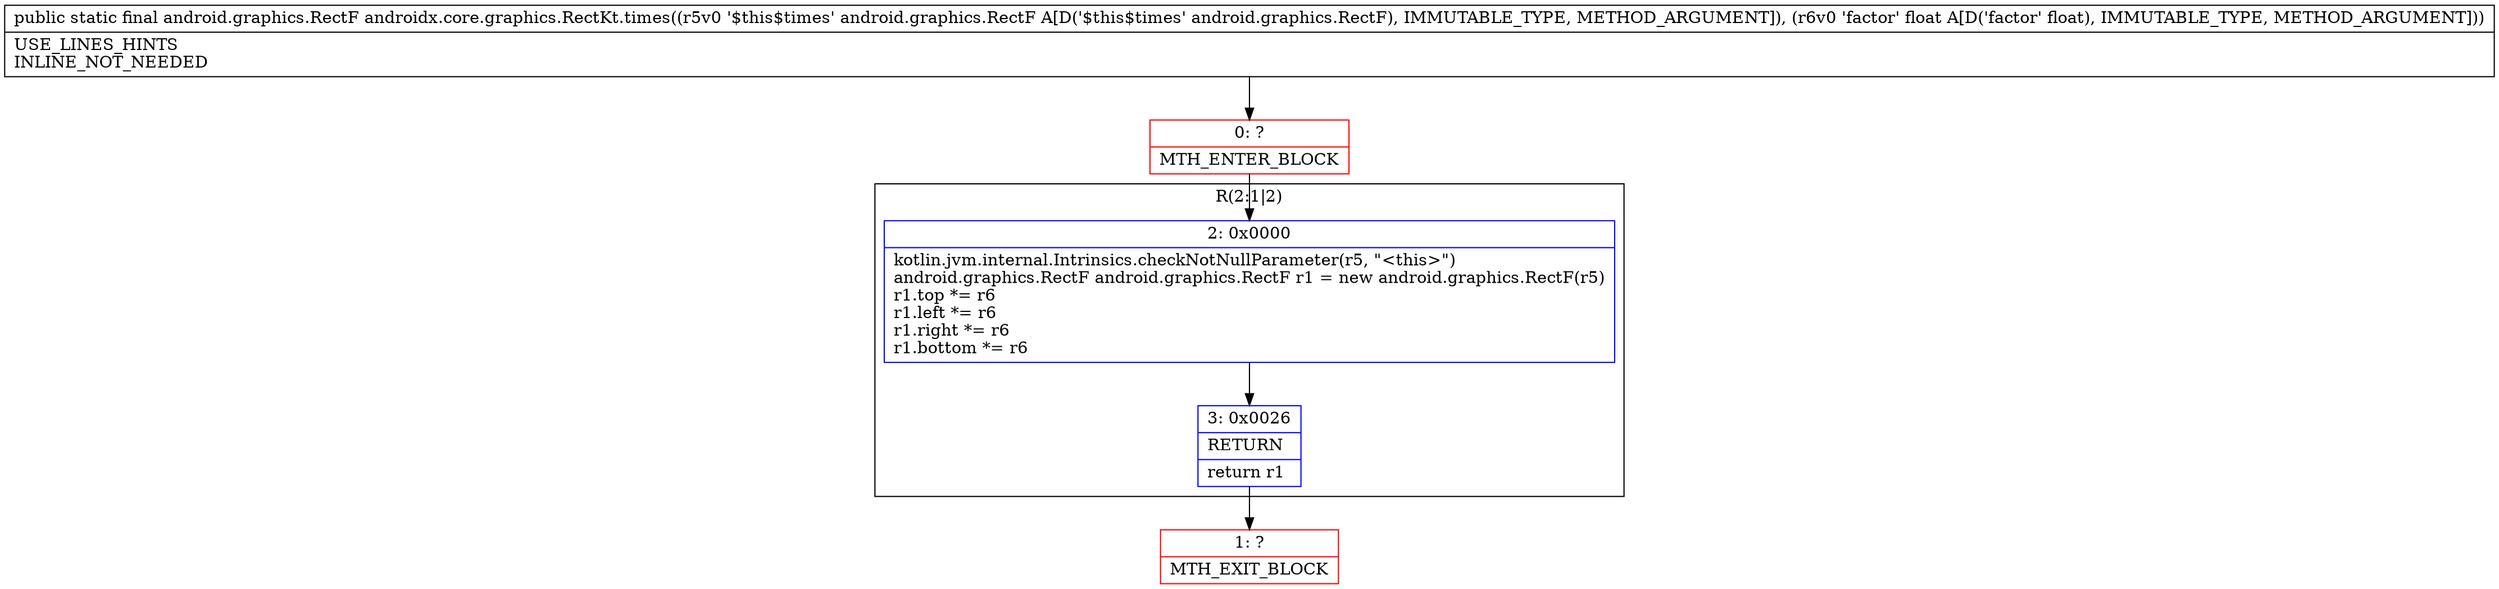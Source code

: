 digraph "CFG forandroidx.core.graphics.RectKt.times(Landroid\/graphics\/RectF;F)Landroid\/graphics\/RectF;" {
subgraph cluster_Region_786593663 {
label = "R(2:1|2)";
node [shape=record,color=blue];
Node_2 [shape=record,label="{2\:\ 0x0000|kotlin.jvm.internal.Intrinsics.checkNotNullParameter(r5, \"\<this\>\")\landroid.graphics.RectF android.graphics.RectF r1 = new android.graphics.RectF(r5)\lr1.top *= r6\lr1.left *= r6\lr1.right *= r6\lr1.bottom *= r6\l}"];
Node_3 [shape=record,label="{3\:\ 0x0026|RETURN\l|return r1\l}"];
}
Node_0 [shape=record,color=red,label="{0\:\ ?|MTH_ENTER_BLOCK\l}"];
Node_1 [shape=record,color=red,label="{1\:\ ?|MTH_EXIT_BLOCK\l}"];
MethodNode[shape=record,label="{public static final android.graphics.RectF androidx.core.graphics.RectKt.times((r5v0 '$this$times' android.graphics.RectF A[D('$this$times' android.graphics.RectF), IMMUTABLE_TYPE, METHOD_ARGUMENT]), (r6v0 'factor' float A[D('factor' float), IMMUTABLE_TYPE, METHOD_ARGUMENT]))  | USE_LINES_HINTS\lINLINE_NOT_NEEDED\l}"];
MethodNode -> Node_0;Node_2 -> Node_3;
Node_3 -> Node_1;
Node_0 -> Node_2;
}

